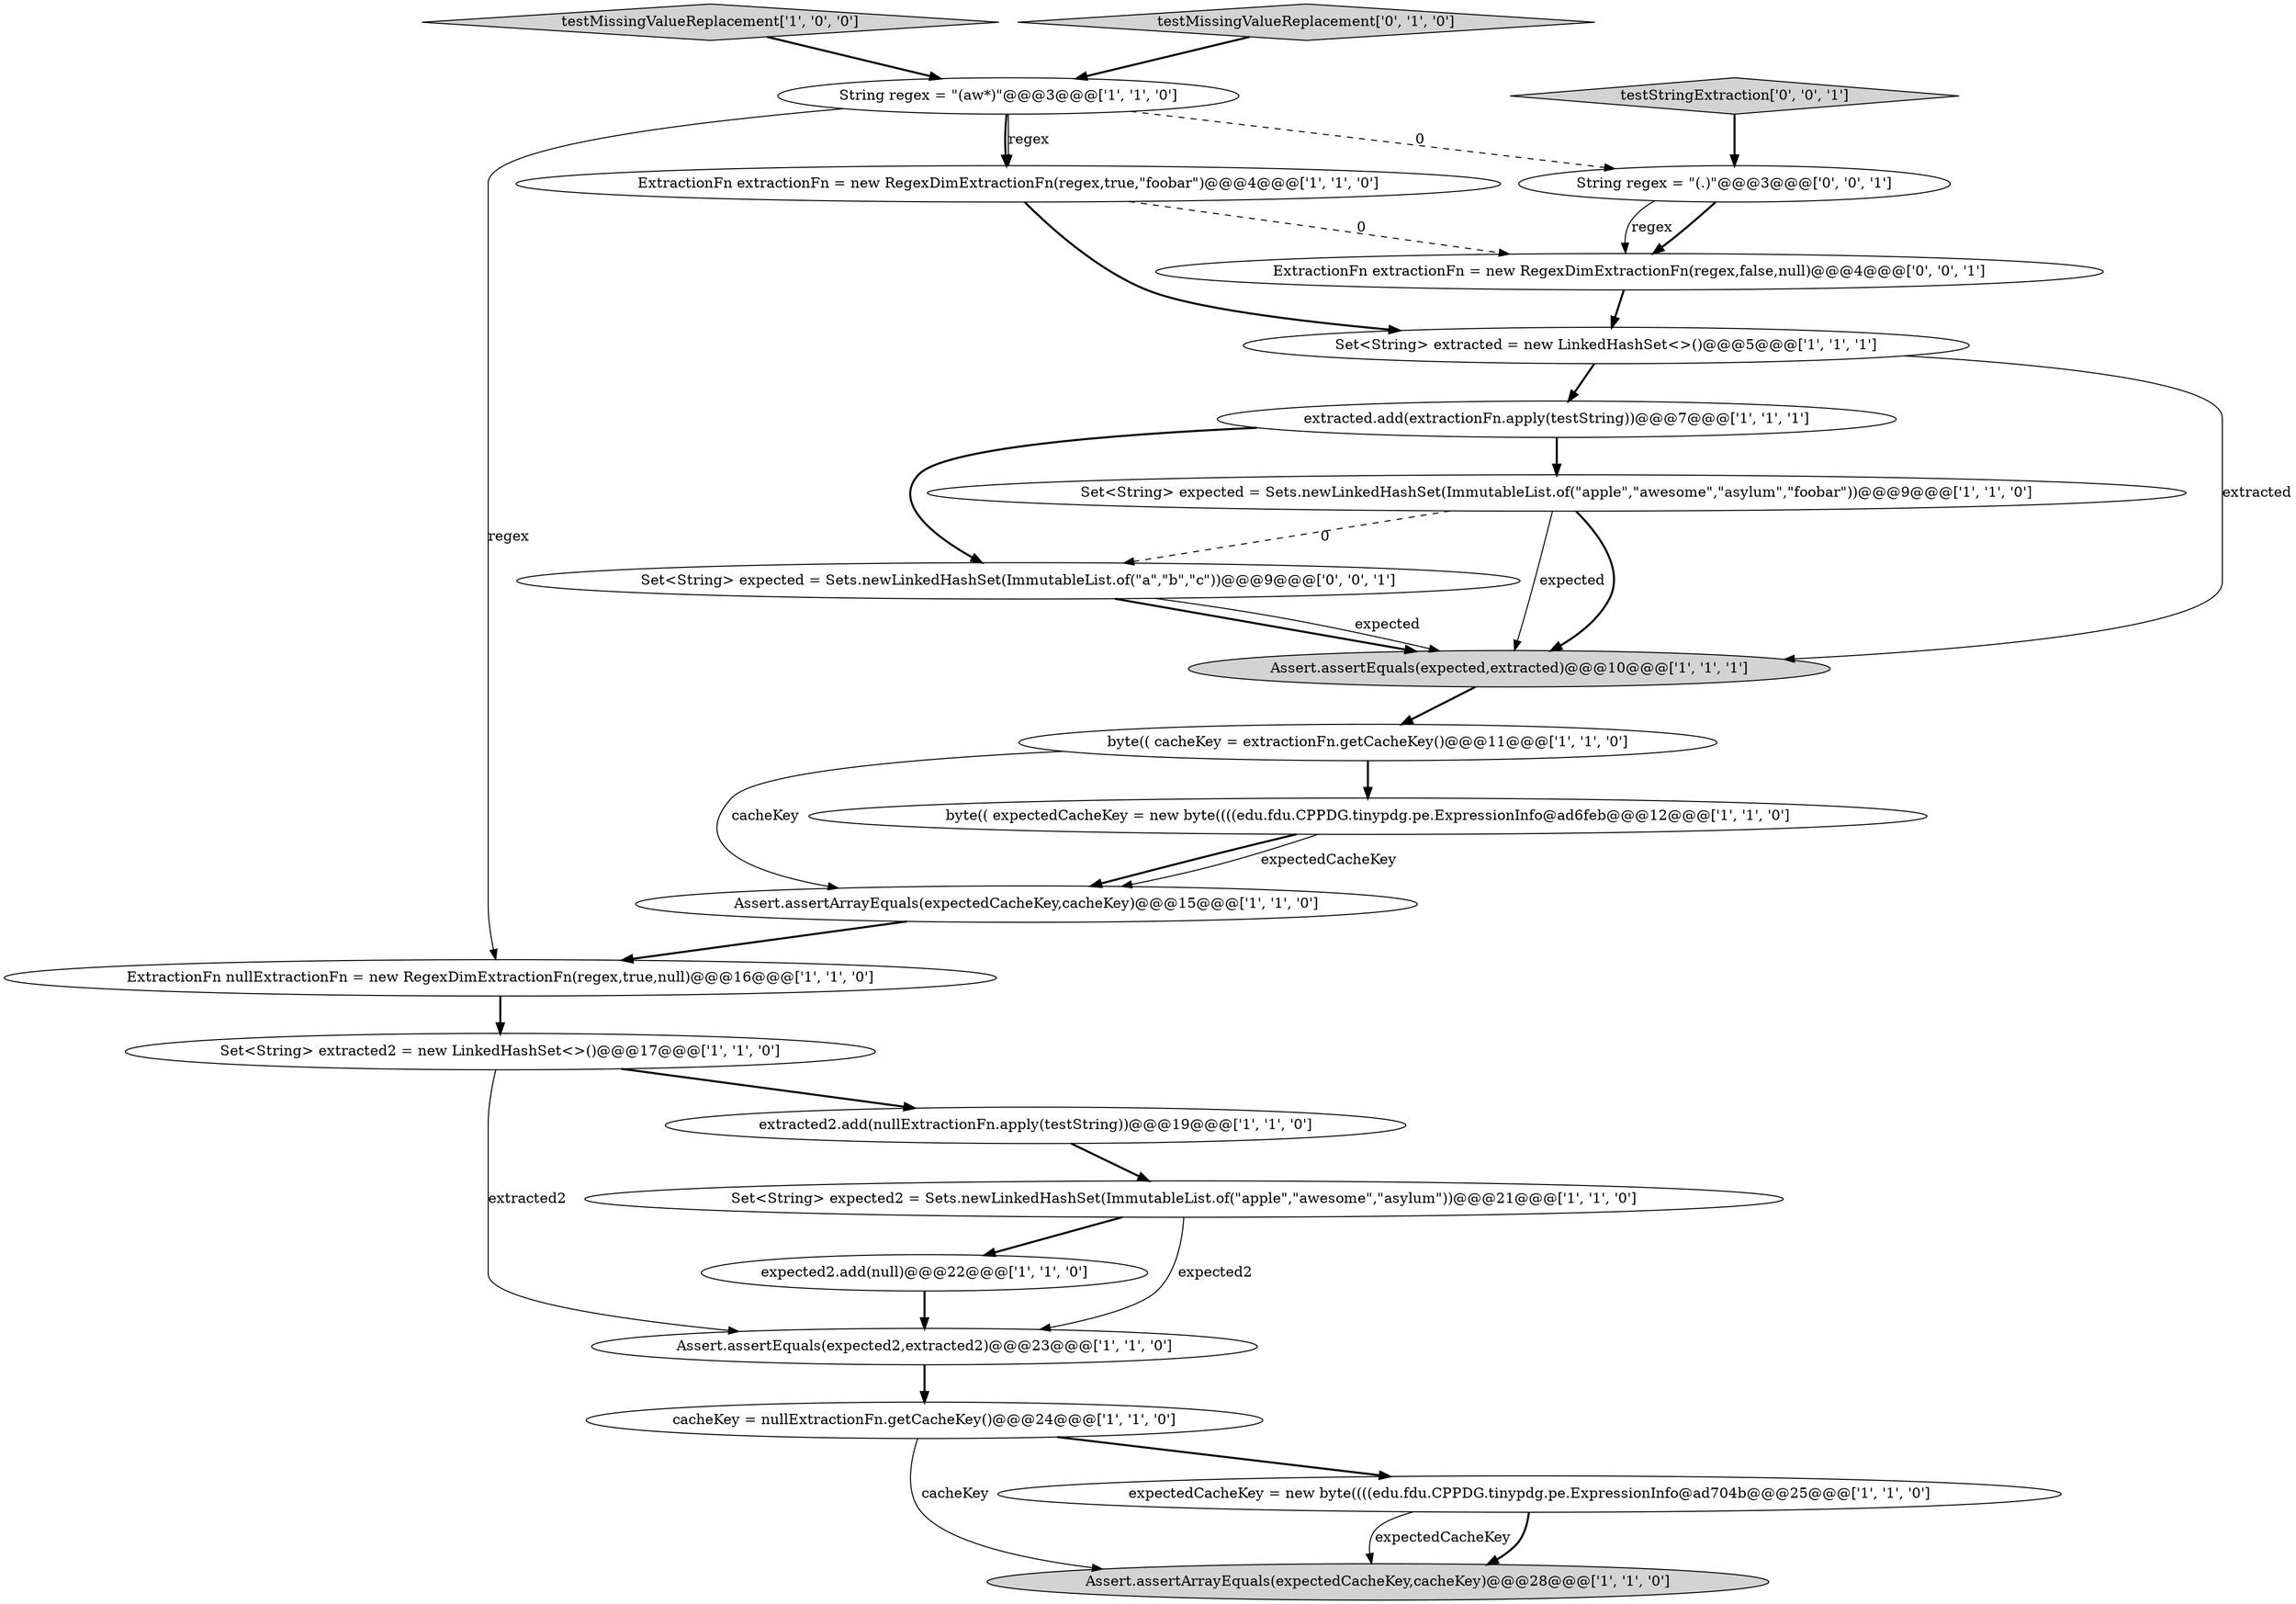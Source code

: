 digraph {
12 [style = filled, label = "extracted.add(extractionFn.apply(testString))@@@7@@@['1', '1', '1']", fillcolor = white, shape = ellipse image = "AAA0AAABBB1BBB"];
6 [style = filled, label = "testMissingValueReplacement['1', '0', '0']", fillcolor = lightgray, shape = diamond image = "AAA0AAABBB1BBB"];
16 [style = filled, label = "Assert.assertArrayEquals(expectedCacheKey,cacheKey)@@@15@@@['1', '1', '0']", fillcolor = white, shape = ellipse image = "AAA0AAABBB1BBB"];
2 [style = filled, label = "Assert.assertEquals(expected2,extracted2)@@@23@@@['1', '1', '0']", fillcolor = white, shape = ellipse image = "AAA0AAABBB1BBB"];
1 [style = filled, label = "extracted2.add(nullExtractionFn.apply(testString))@@@19@@@['1', '1', '0']", fillcolor = white, shape = ellipse image = "AAA0AAABBB1BBB"];
7 [style = filled, label = "byte(( cacheKey = extractionFn.getCacheKey()@@@11@@@['1', '1', '0']", fillcolor = white, shape = ellipse image = "AAA0AAABBB1BBB"];
19 [style = filled, label = "testMissingValueReplacement['0', '1', '0']", fillcolor = lightgray, shape = diamond image = "AAA0AAABBB2BBB"];
4 [style = filled, label = "expected2.add(null)@@@22@@@['1', '1', '0']", fillcolor = white, shape = ellipse image = "AAA0AAABBB1BBB"];
5 [style = filled, label = "ExtractionFn nullExtractionFn = new RegexDimExtractionFn(regex,true,null)@@@16@@@['1', '1', '0']", fillcolor = white, shape = ellipse image = "AAA0AAABBB1BBB"];
21 [style = filled, label = "testStringExtraction['0', '0', '1']", fillcolor = lightgray, shape = diamond image = "AAA0AAABBB3BBB"];
22 [style = filled, label = "ExtractionFn extractionFn = new RegexDimExtractionFn(regex,false,null)@@@4@@@['0', '0', '1']", fillcolor = white, shape = ellipse image = "AAA0AAABBB3BBB"];
8 [style = filled, label = "cacheKey = nullExtractionFn.getCacheKey()@@@24@@@['1', '1', '0']", fillcolor = white, shape = ellipse image = "AAA0AAABBB1BBB"];
3 [style = filled, label = "Assert.assertArrayEquals(expectedCacheKey,cacheKey)@@@28@@@['1', '1', '0']", fillcolor = lightgray, shape = ellipse image = "AAA0AAABBB1BBB"];
20 [style = filled, label = "String regex = \"(.)\"@@@3@@@['0', '0', '1']", fillcolor = white, shape = ellipse image = "AAA0AAABBB3BBB"];
13 [style = filled, label = "Assert.assertEquals(expected,extracted)@@@10@@@['1', '1', '1']", fillcolor = lightgray, shape = ellipse image = "AAA0AAABBB1BBB"];
23 [style = filled, label = "Set<String> expected = Sets.newLinkedHashSet(ImmutableList.of(\"a\",\"b\",\"c\"))@@@9@@@['0', '0', '1']", fillcolor = white, shape = ellipse image = "AAA0AAABBB3BBB"];
10 [style = filled, label = "byte(( expectedCacheKey = new byte((((edu.fdu.CPPDG.tinypdg.pe.ExpressionInfo@ad6feb@@@12@@@['1', '1', '0']", fillcolor = white, shape = ellipse image = "AAA0AAABBB1BBB"];
14 [style = filled, label = "Set<String> expected2 = Sets.newLinkedHashSet(ImmutableList.of(\"apple\",\"awesome\",\"asylum\"))@@@21@@@['1', '1', '0']", fillcolor = white, shape = ellipse image = "AAA0AAABBB1BBB"];
11 [style = filled, label = "Set<String> extracted = new LinkedHashSet<>()@@@5@@@['1', '1', '1']", fillcolor = white, shape = ellipse image = "AAA0AAABBB1BBB"];
17 [style = filled, label = "String regex = \"(a\w*)\"@@@3@@@['1', '1', '0']", fillcolor = white, shape = ellipse image = "AAA0AAABBB1BBB"];
18 [style = filled, label = "expectedCacheKey = new byte((((edu.fdu.CPPDG.tinypdg.pe.ExpressionInfo@ad704b@@@25@@@['1', '1', '0']", fillcolor = white, shape = ellipse image = "AAA0AAABBB1BBB"];
9 [style = filled, label = "Set<String> extracted2 = new LinkedHashSet<>()@@@17@@@['1', '1', '0']", fillcolor = white, shape = ellipse image = "AAA0AAABBB1BBB"];
15 [style = filled, label = "ExtractionFn extractionFn = new RegexDimExtractionFn(regex,true,\"foobar\")@@@4@@@['1', '1', '0']", fillcolor = white, shape = ellipse image = "AAA0AAABBB1BBB"];
0 [style = filled, label = "Set<String> expected = Sets.newLinkedHashSet(ImmutableList.of(\"apple\",\"awesome\",\"asylum\",\"foobar\"))@@@9@@@['1', '1', '0']", fillcolor = white, shape = ellipse image = "AAA0AAABBB1BBB"];
10->16 [style = bold, label=""];
18->3 [style = bold, label=""];
22->11 [style = bold, label=""];
12->0 [style = bold, label=""];
15->22 [style = dashed, label="0"];
13->7 [style = bold, label=""];
11->12 [style = bold, label=""];
14->2 [style = solid, label="expected2"];
7->10 [style = bold, label=""];
20->22 [style = bold, label=""];
0->13 [style = solid, label="expected"];
18->3 [style = solid, label="expectedCacheKey"];
6->17 [style = bold, label=""];
9->2 [style = solid, label="extracted2"];
5->9 [style = bold, label=""];
12->23 [style = bold, label=""];
0->13 [style = bold, label=""];
1->14 [style = bold, label=""];
17->20 [style = dashed, label="0"];
4->2 [style = bold, label=""];
2->8 [style = bold, label=""];
17->15 [style = solid, label="regex"];
10->16 [style = solid, label="expectedCacheKey"];
8->18 [style = bold, label=""];
23->13 [style = bold, label=""];
17->5 [style = solid, label="regex"];
0->23 [style = dashed, label="0"];
21->20 [style = bold, label=""];
23->13 [style = solid, label="expected"];
15->11 [style = bold, label=""];
17->15 [style = bold, label=""];
8->3 [style = solid, label="cacheKey"];
19->17 [style = bold, label=""];
11->13 [style = solid, label="extracted"];
16->5 [style = bold, label=""];
14->4 [style = bold, label=""];
9->1 [style = bold, label=""];
20->22 [style = solid, label="regex"];
7->16 [style = solid, label="cacheKey"];
}
